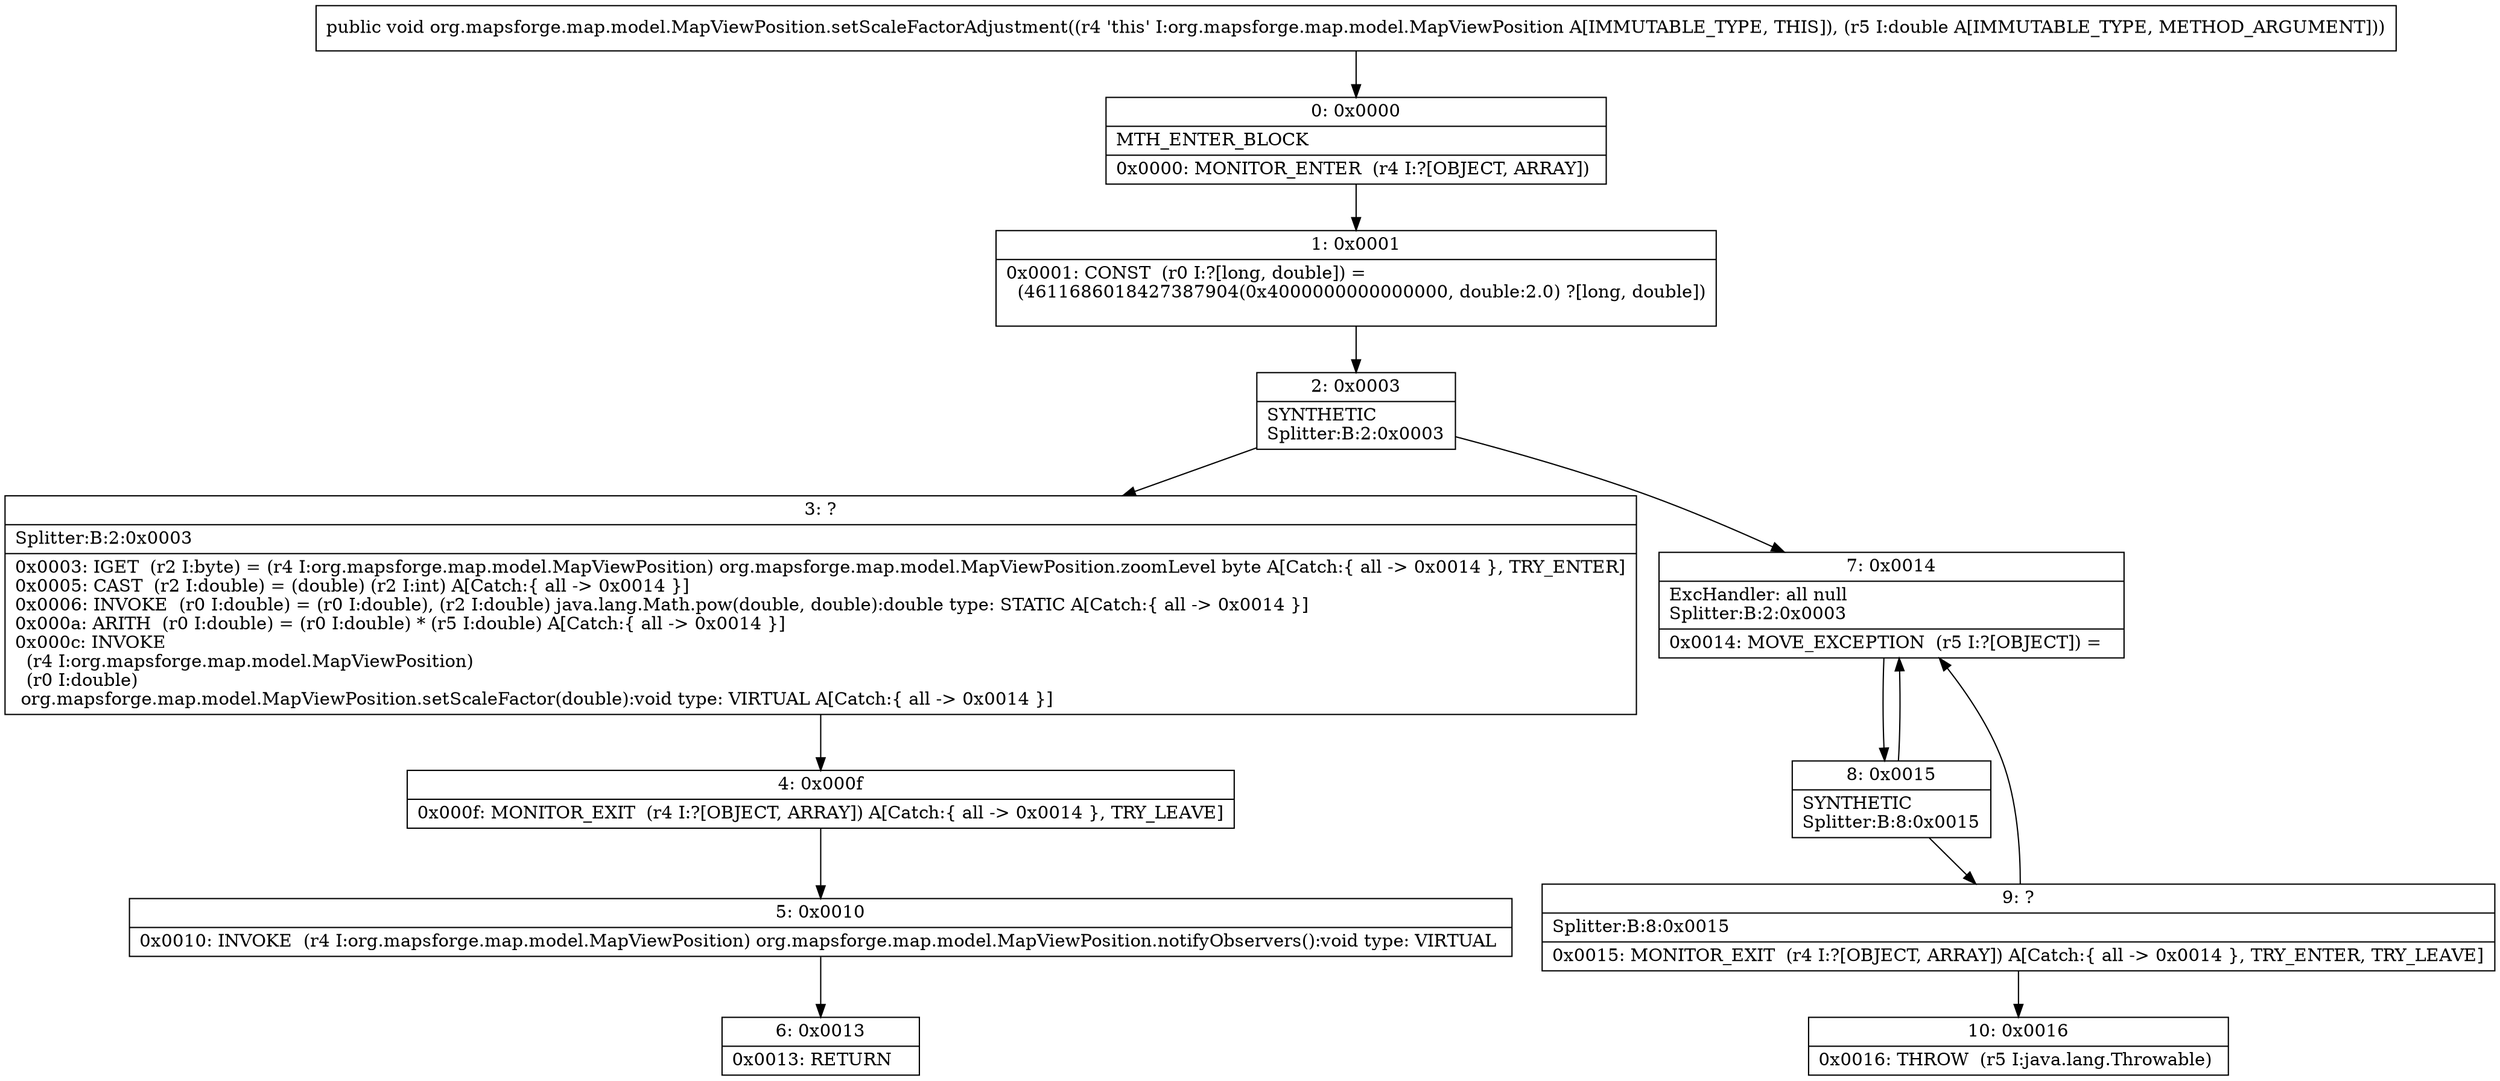 digraph "CFG fororg.mapsforge.map.model.MapViewPosition.setScaleFactorAdjustment(D)V" {
Node_0 [shape=record,label="{0\:\ 0x0000|MTH_ENTER_BLOCK\l|0x0000: MONITOR_ENTER  (r4 I:?[OBJECT, ARRAY]) \l}"];
Node_1 [shape=record,label="{1\:\ 0x0001|0x0001: CONST  (r0 I:?[long, double]) = \l  (4611686018427387904(0x4000000000000000, double:2.0) ?[long, double])\l \l}"];
Node_2 [shape=record,label="{2\:\ 0x0003|SYNTHETIC\lSplitter:B:2:0x0003\l}"];
Node_3 [shape=record,label="{3\:\ ?|Splitter:B:2:0x0003\l|0x0003: IGET  (r2 I:byte) = (r4 I:org.mapsforge.map.model.MapViewPosition) org.mapsforge.map.model.MapViewPosition.zoomLevel byte A[Catch:\{ all \-\> 0x0014 \}, TRY_ENTER]\l0x0005: CAST  (r2 I:double) = (double) (r2 I:int) A[Catch:\{ all \-\> 0x0014 \}]\l0x0006: INVOKE  (r0 I:double) = (r0 I:double), (r2 I:double) java.lang.Math.pow(double, double):double type: STATIC A[Catch:\{ all \-\> 0x0014 \}]\l0x000a: ARITH  (r0 I:double) = (r0 I:double) * (r5 I:double) A[Catch:\{ all \-\> 0x0014 \}]\l0x000c: INVOKE  \l  (r4 I:org.mapsforge.map.model.MapViewPosition)\l  (r0 I:double)\l org.mapsforge.map.model.MapViewPosition.setScaleFactor(double):void type: VIRTUAL A[Catch:\{ all \-\> 0x0014 \}]\l}"];
Node_4 [shape=record,label="{4\:\ 0x000f|0x000f: MONITOR_EXIT  (r4 I:?[OBJECT, ARRAY]) A[Catch:\{ all \-\> 0x0014 \}, TRY_LEAVE]\l}"];
Node_5 [shape=record,label="{5\:\ 0x0010|0x0010: INVOKE  (r4 I:org.mapsforge.map.model.MapViewPosition) org.mapsforge.map.model.MapViewPosition.notifyObservers():void type: VIRTUAL \l}"];
Node_6 [shape=record,label="{6\:\ 0x0013|0x0013: RETURN   \l}"];
Node_7 [shape=record,label="{7\:\ 0x0014|ExcHandler: all null\lSplitter:B:2:0x0003\l|0x0014: MOVE_EXCEPTION  (r5 I:?[OBJECT]) =  \l}"];
Node_8 [shape=record,label="{8\:\ 0x0015|SYNTHETIC\lSplitter:B:8:0x0015\l}"];
Node_9 [shape=record,label="{9\:\ ?|Splitter:B:8:0x0015\l|0x0015: MONITOR_EXIT  (r4 I:?[OBJECT, ARRAY]) A[Catch:\{ all \-\> 0x0014 \}, TRY_ENTER, TRY_LEAVE]\l}"];
Node_10 [shape=record,label="{10\:\ 0x0016|0x0016: THROW  (r5 I:java.lang.Throwable) \l}"];
MethodNode[shape=record,label="{public void org.mapsforge.map.model.MapViewPosition.setScaleFactorAdjustment((r4 'this' I:org.mapsforge.map.model.MapViewPosition A[IMMUTABLE_TYPE, THIS]), (r5 I:double A[IMMUTABLE_TYPE, METHOD_ARGUMENT])) }"];
MethodNode -> Node_0;
Node_0 -> Node_1;
Node_1 -> Node_2;
Node_2 -> Node_3;
Node_2 -> Node_7;
Node_3 -> Node_4;
Node_4 -> Node_5;
Node_5 -> Node_6;
Node_7 -> Node_8;
Node_8 -> Node_9;
Node_8 -> Node_7;
Node_9 -> Node_10;
Node_9 -> Node_7;
}

